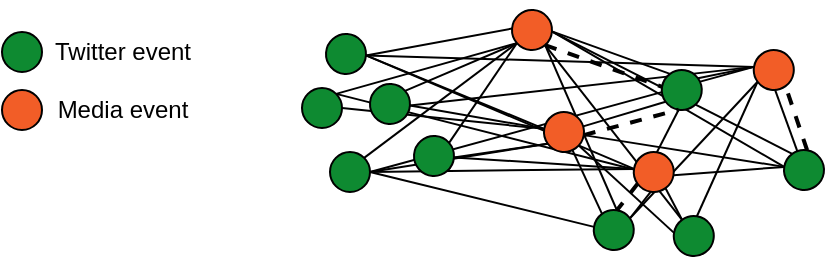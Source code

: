 <mxfile version="13.2.4" type="device"><diagram id="62S0e5glwULPYUZKFEZX" name="Page-1"><mxGraphModel dx="1422" dy="757" grid="1" gridSize="10" guides="1" tooltips="1" connect="1" arrows="1" fold="1" page="1" pageScale="1" pageWidth="827" pageHeight="1169" math="0" shadow="0"><root><mxCell id="0"/><mxCell id="1" parent="0"/><mxCell id="DbdQKrvygFjP-wFM51Z9-101" value="" style="endArrow=none;html=1;exitX=0;exitY=1;exitDx=0;exitDy=0;" parent="1" source="DbdQKrvygFjP-wFM51Z9-99" target="DbdQKrvygFjP-wFM51Z9-100" edge="1"><mxGeometry width="50" height="50" relative="1" as="geometry"><mxPoint x="410" y="-51" as="sourcePoint"/><mxPoint x="460" y="-101" as="targetPoint"/></mxGeometry></mxCell><mxCell id="ZQVDgVEhfobbInIeOuaX-5" style="edgeStyle=none;rounded=0;orthogonalLoop=1;jettySize=auto;html=1;exitX=1;exitY=0.5;exitDx=0;exitDy=0;entryX=0.5;entryY=1;entryDx=0;entryDy=0;endArrow=none;endFill=0;" edge="1" parent="1" source="DbdQKrvygFjP-wFM51Z9-7" target="DbdQKrvygFjP-wFM51Z9-106"><mxGeometry relative="1" as="geometry"/></mxCell><mxCell id="ZQVDgVEhfobbInIeOuaX-7" style="edgeStyle=none;rounded=0;orthogonalLoop=1;jettySize=auto;html=1;exitX=1;exitY=0.5;exitDx=0;exitDy=0;entryX=1;entryY=1;entryDx=0;entryDy=0;endArrow=none;endFill=0;" edge="1" parent="1" source="DbdQKrvygFjP-wFM51Z9-7" target="DbdQKrvygFjP-wFM51Z9-104"><mxGeometry relative="1" as="geometry"/></mxCell><mxCell id="ZQVDgVEhfobbInIeOuaX-9" style="edgeStyle=none;rounded=0;orthogonalLoop=1;jettySize=auto;html=1;exitX=1;exitY=0.5;exitDx=0;exitDy=0;entryX=0.5;entryY=1;entryDx=0;entryDy=0;endArrow=none;endFill=0;" edge="1" parent="1" source="DbdQKrvygFjP-wFM51Z9-7" target="DbdQKrvygFjP-wFM51Z9-105"><mxGeometry relative="1" as="geometry"/></mxCell><mxCell id="ZQVDgVEhfobbInIeOuaX-10" style="edgeStyle=none;rounded=0;orthogonalLoop=1;jettySize=auto;html=1;exitX=1;exitY=0.5;exitDx=0;exitDy=0;entryX=0.5;entryY=1;entryDx=0;entryDy=0;endArrow=none;endFill=0;" edge="1" parent="1" source="DbdQKrvygFjP-wFM51Z9-7" target="DbdQKrvygFjP-wFM51Z9-99"><mxGeometry relative="1" as="geometry"/></mxCell><mxCell id="DbdQKrvygFjP-wFM51Z9-7" value="" style="ellipse;whiteSpace=wrap;html=1;aspect=fixed;fillColor=#0E8A31;" parent="1" vertex="1"><mxGeometry x="323" y="100" width="20" height="20" as="geometry"/></mxCell><mxCell id="ZQVDgVEhfobbInIeOuaX-2" style="rounded=0;orthogonalLoop=1;jettySize=auto;html=1;exitX=1;exitY=0;exitDx=0;exitDy=0;entryX=0;entryY=1;entryDx=0;entryDy=0;endArrow=none;endFill=0;" edge="1" parent="1" source="DbdQKrvygFjP-wFM51Z9-11" target="DbdQKrvygFjP-wFM51Z9-103"><mxGeometry relative="1" as="geometry"/></mxCell><mxCell id="DbdQKrvygFjP-wFM51Z9-25" value="" style="endArrow=none;html=1;exitX=1;exitY=0;exitDx=0;exitDy=0;entryX=0;entryY=1;entryDx=0;entryDy=0;" parent="1" source="DbdQKrvygFjP-wFM51Z9-1" target="DbdQKrvygFjP-wFM51Z9-11" edge="1"><mxGeometry width="50" height="50" relative="1" as="geometry"><mxPoint x="500" y="59" as="sourcePoint"/><mxPoint x="550" y="9" as="targetPoint"/></mxGeometry></mxCell><mxCell id="DbdQKrvygFjP-wFM51Z9-27" value="" style="endArrow=none;html=1;exitX=0.5;exitY=0;exitDx=0;exitDy=0;entryX=0.5;entryY=1;entryDx=0;entryDy=0;" parent="1" source="DbdQKrvygFjP-wFM51Z9-2" target="DbdQKrvygFjP-wFM51Z9-11" edge="1"><mxGeometry width="50" height="50" relative="1" as="geometry"><mxPoint x="500" y="59" as="sourcePoint"/><mxPoint x="550" y="9" as="targetPoint"/></mxGeometry></mxCell><mxCell id="DbdQKrvygFjP-wFM51Z9-28" value="" style="endArrow=none;html=1;exitX=1;exitY=0;exitDx=0;exitDy=0;entryX=0.5;entryY=1;entryDx=0;entryDy=0;" parent="1" source="DbdQKrvygFjP-wFM51Z9-8" target="DbdQKrvygFjP-wFM51Z9-11" edge="1"><mxGeometry width="50" height="50" relative="1" as="geometry"><mxPoint x="500" y="59" as="sourcePoint"/><mxPoint x="550" y="9" as="targetPoint"/></mxGeometry></mxCell><mxCell id="DbdQKrvygFjP-wFM51Z9-29" value="" style="endArrow=none;html=1;exitX=1;exitY=0;exitDx=0;exitDy=0;entryX=0.5;entryY=1;entryDx=0;entryDy=0;" parent="1" source="DbdQKrvygFjP-wFM51Z9-7" target="DbdQKrvygFjP-wFM51Z9-11" edge="1"><mxGeometry width="50" height="50" relative="1" as="geometry"><mxPoint x="500" y="59" as="sourcePoint"/><mxPoint x="550" y="9" as="targetPoint"/></mxGeometry></mxCell><mxCell id="DbdQKrvygFjP-wFM51Z9-30" value="" style="endArrow=none;html=1;exitX=0.5;exitY=0;exitDx=0;exitDy=0;entryX=0.5;entryY=1;entryDx=0;entryDy=0;" parent="1" source="DbdQKrvygFjP-wFM51Z9-3" target="DbdQKrvygFjP-wFM51Z9-11" edge="1"><mxGeometry width="50" height="50" relative="1" as="geometry"><mxPoint x="500" y="59" as="sourcePoint"/><mxPoint x="550" y="9" as="targetPoint"/></mxGeometry></mxCell><mxCell id="DbdQKrvygFjP-wFM51Z9-99" value="" style="ellipse;whiteSpace=wrap;html=1;aspect=fixed;rotation=99;fillColor=#F25D27;" parent="1" vertex="1"><mxGeometry x="534.892" y="49.002" width="20" height="20" as="geometry"/></mxCell><mxCell id="ZQVDgVEhfobbInIeOuaX-13" style="edgeStyle=none;rounded=0;orthogonalLoop=1;jettySize=auto;html=1;exitX=0.5;exitY=1;exitDx=0;exitDy=0;entryX=0.5;entryY=0;entryDx=0;entryDy=0;endArrow=none;endFill=0;" edge="1" parent="1" source="DbdQKrvygFjP-wFM51Z9-100" target="DbdQKrvygFjP-wFM51Z9-105"><mxGeometry relative="1" as="geometry"/></mxCell><mxCell id="ZQVDgVEhfobbInIeOuaX-14" style="edgeStyle=none;rounded=0;orthogonalLoop=1;jettySize=auto;html=1;exitX=0.5;exitY=1;exitDx=0;exitDy=0;endArrow=none;endFill=0;" edge="1" parent="1" source="DbdQKrvygFjP-wFM51Z9-100" target="DbdQKrvygFjP-wFM51Z9-104"><mxGeometry relative="1" as="geometry"/></mxCell><mxCell id="ZQVDgVEhfobbInIeOuaX-15" style="edgeStyle=none;rounded=0;orthogonalLoop=1;jettySize=auto;html=1;exitX=0;exitY=1;exitDx=0;exitDy=0;entryX=0;entryY=0.5;entryDx=0;entryDy=0;endArrow=none;endFill=0;" edge="1" parent="1" source="DbdQKrvygFjP-wFM51Z9-100" target="DbdQKrvygFjP-wFM51Z9-11"><mxGeometry relative="1" as="geometry"/></mxCell><mxCell id="ZQVDgVEhfobbInIeOuaX-23" style="edgeStyle=none;rounded=0;orthogonalLoop=1;jettySize=auto;html=1;exitX=0.5;exitY=1;exitDx=0;exitDy=0;entryX=1;entryY=0;entryDx=0;entryDy=0;endArrow=none;endFill=0;" edge="1" parent="1" source="DbdQKrvygFjP-wFM51Z9-100" target="DbdQKrvygFjP-wFM51Z9-11"><mxGeometry relative="1" as="geometry"/></mxCell><mxCell id="DbdQKrvygFjP-wFM51Z9-100" value="" style="ellipse;whiteSpace=wrap;html=1;aspect=fixed;rotation=99;fillColor=#0E8A31;" parent="1" vertex="1"><mxGeometry x="550.002" y="99.002" width="20" height="20" as="geometry"/></mxCell><mxCell id="DbdQKrvygFjP-wFM51Z9-102" value="" style="endArrow=none;html=1;exitX=1;exitY=1;exitDx=0;exitDy=0;" parent="1" source="DbdQKrvygFjP-wFM51Z9-103" target="DbdQKrvygFjP-wFM51Z9-104" edge="1"><mxGeometry width="50" height="50" relative="1" as="geometry"><mxPoint x="364" y="-41" as="sourcePoint"/><mxPoint x="414" y="-91" as="targetPoint"/></mxGeometry></mxCell><mxCell id="ZQVDgVEhfobbInIeOuaX-6" style="edgeStyle=none;rounded=0;orthogonalLoop=1;jettySize=auto;html=1;exitX=0;exitY=0;exitDx=0;exitDy=0;entryX=0.5;entryY=1;entryDx=0;entryDy=0;endArrow=none;endFill=0;" edge="1" parent="1" source="DbdQKrvygFjP-wFM51Z9-103" target="DbdQKrvygFjP-wFM51Z9-99"><mxGeometry relative="1" as="geometry"/></mxCell><mxCell id="ZQVDgVEhfobbInIeOuaX-3" style="edgeStyle=none;rounded=0;orthogonalLoop=1;jettySize=auto;html=1;exitX=0;exitY=0.5;exitDx=0;exitDy=0;entryX=1;entryY=0.5;entryDx=0;entryDy=0;endArrow=none;endFill=0;" edge="1" parent="1" source="DbdQKrvygFjP-wFM51Z9-105" target="DbdQKrvygFjP-wFM51Z9-103"><mxGeometry relative="1" as="geometry"/></mxCell><mxCell id="ZQVDgVEhfobbInIeOuaX-16" style="edgeStyle=none;rounded=0;orthogonalLoop=1;jettySize=auto;html=1;exitX=0;exitY=1;exitDx=0;exitDy=0;endArrow=none;endFill=0;" edge="1" parent="1" source="DbdQKrvygFjP-wFM51Z9-106" target="DbdQKrvygFjP-wFM51Z9-104"><mxGeometry relative="1" as="geometry"/></mxCell><mxCell id="ZQVDgVEhfobbInIeOuaX-18" style="edgeStyle=none;rounded=0;orthogonalLoop=1;jettySize=auto;html=1;exitX=0;exitY=0;exitDx=0;exitDy=0;entryX=1;entryY=1;entryDx=0;entryDy=0;endArrow=none;endFill=0;" edge="1" parent="1" source="DbdQKrvygFjP-wFM51Z9-106" target="DbdQKrvygFjP-wFM51Z9-99"><mxGeometry relative="1" as="geometry"/></mxCell><mxCell id="ZQVDgVEhfobbInIeOuaX-30" style="edgeStyle=none;rounded=0;orthogonalLoop=1;jettySize=auto;html=1;exitX=0;exitY=0.5;exitDx=0;exitDy=0;entryX=1;entryY=0.5;entryDx=0;entryDy=0;endArrow=none;endFill=0;" edge="1" parent="1" source="DbdQKrvygFjP-wFM51Z9-106" target="DbdQKrvygFjP-wFM51Z9-11"><mxGeometry relative="1" as="geometry"/></mxCell><mxCell id="DbdQKrvygFjP-wFM51Z9-106" value="" style="ellipse;whiteSpace=wrap;html=1;aspect=fixed;rotation=99;fillColor=#0E8A31;" parent="1" vertex="1"><mxGeometry x="454.892" y="129.002" width="20" height="20" as="geometry"/></mxCell><mxCell id="ZQVDgVEhfobbInIeOuaX-19" style="edgeStyle=none;rounded=0;orthogonalLoop=1;jettySize=auto;html=1;exitX=0;exitY=1;exitDx=0;exitDy=0;entryX=1;entryY=0.5;entryDx=0;entryDy=0;endArrow=none;endFill=0;" edge="1" parent="1" source="DbdQKrvygFjP-wFM51Z9-107" target="DbdQKrvygFjP-wFM51Z9-11"><mxGeometry relative="1" as="geometry"/></mxCell><mxCell id="ZQVDgVEhfobbInIeOuaX-24" style="edgeStyle=none;rounded=0;orthogonalLoop=1;jettySize=auto;html=1;exitX=0;exitY=0.5;exitDx=0;exitDy=0;entryX=1;entryY=1;entryDx=0;entryDy=0;endArrow=none;endFill=0;" edge="1" parent="1" source="DbdQKrvygFjP-wFM51Z9-107" target="DbdQKrvygFjP-wFM51Z9-99"><mxGeometry relative="1" as="geometry"/></mxCell><mxCell id="ZQVDgVEhfobbInIeOuaX-31" style="edgeStyle=none;rounded=0;orthogonalLoop=1;jettySize=auto;html=1;exitX=0.5;exitY=1;exitDx=0;exitDy=0;endArrow=none;endFill=0;" edge="1" parent="1" source="DbdQKrvygFjP-wFM51Z9-107" target="DbdQKrvygFjP-wFM51Z9-104"><mxGeometry relative="1" as="geometry"/></mxCell><mxCell id="DbdQKrvygFjP-wFM51Z9-107" value="" style="ellipse;whiteSpace=wrap;html=1;aspect=fixed;rotation=99;fillColor=#0E8A31;" parent="1" vertex="1"><mxGeometry x="494.892" y="132.002" width="20" height="20" as="geometry"/></mxCell><mxCell id="DbdQKrvygFjP-wFM51Z9-108" value="" style="endArrow=none;html=1;exitX=0;exitY=0;exitDx=0;exitDy=0;entryX=1;entryY=0.5;entryDx=0;entryDy=0;" parent="1" source="DbdQKrvygFjP-wFM51Z9-106" target="DbdQKrvygFjP-wFM51Z9-105" edge="1"><mxGeometry width="50" height="50" relative="1" as="geometry"><mxPoint x="460" y="-51" as="sourcePoint"/><mxPoint x="510" y="-101" as="targetPoint"/></mxGeometry></mxCell><mxCell id="DbdQKrvygFjP-wFM51Z9-109" value="" style="endArrow=none;html=1;exitX=0;exitY=1;exitDx=0;exitDy=0;entryX=1;entryY=0;entryDx=0;entryDy=0;" parent="1" source="DbdQKrvygFjP-wFM51Z9-107" target="DbdQKrvygFjP-wFM51Z9-105" edge="1"><mxGeometry width="50" height="50" relative="1" as="geometry"><mxPoint x="482.982" y="143.124" as="sourcePoint"/><mxPoint x="483" y="119" as="targetPoint"/></mxGeometry></mxCell><mxCell id="ZQVDgVEhfobbInIeOuaX-21" style="edgeStyle=none;rounded=0;orthogonalLoop=1;jettySize=auto;html=1;exitX=1;exitY=0.5;exitDx=0;exitDy=0;entryX=0.5;entryY=1;entryDx=0;entryDy=0;endArrow=none;endFill=0;" edge="1" parent="1" source="DbdQKrvygFjP-wFM51Z9-8" target="DbdQKrvygFjP-wFM51Z9-104"><mxGeometry relative="1" as="geometry"/></mxCell><mxCell id="ZQVDgVEhfobbInIeOuaX-28" style="edgeStyle=none;rounded=0;orthogonalLoop=1;jettySize=auto;html=1;exitX=1;exitY=0;exitDx=0;exitDy=0;endArrow=none;endFill=0;" edge="1" parent="1" source="DbdQKrvygFjP-wFM51Z9-8"><mxGeometry relative="1" as="geometry"><mxPoint x="480" y="110" as="targetPoint"/></mxGeometry></mxCell><mxCell id="DbdQKrvygFjP-wFM51Z9-8" value="" style="ellipse;whiteSpace=wrap;html=1;aspect=fixed;fillColor=#0E8A31;" parent="1" vertex="1"><mxGeometry x="309" y="68" width="20" height="20" as="geometry"/></mxCell><mxCell id="ZQVDgVEhfobbInIeOuaX-25" style="edgeStyle=none;rounded=0;orthogonalLoop=1;jettySize=auto;html=1;exitX=1;exitY=0;exitDx=0;exitDy=0;entryX=0.5;entryY=1;entryDx=0;entryDy=0;endArrow=none;endFill=0;" edge="1" parent="1" source="DbdQKrvygFjP-wFM51Z9-1" target="DbdQKrvygFjP-wFM51Z9-104"><mxGeometry relative="1" as="geometry"/></mxCell><mxCell id="ZQVDgVEhfobbInIeOuaX-26" style="edgeStyle=none;rounded=0;orthogonalLoop=1;jettySize=auto;html=1;exitX=1;exitY=0;exitDx=0;exitDy=0;entryX=0.5;entryY=1;entryDx=0;entryDy=0;endArrow=none;endFill=0;" edge="1" parent="1" source="DbdQKrvygFjP-wFM51Z9-1" target="DbdQKrvygFjP-wFM51Z9-105"><mxGeometry relative="1" as="geometry"/></mxCell><mxCell id="ZQVDgVEhfobbInIeOuaX-27" style="edgeStyle=none;rounded=0;orthogonalLoop=1;jettySize=auto;html=1;exitX=1;exitY=0;exitDx=0;exitDy=0;entryX=0.5;entryY=1;entryDx=0;entryDy=0;endArrow=none;endFill=0;" edge="1" parent="1" source="DbdQKrvygFjP-wFM51Z9-1" target="DbdQKrvygFjP-wFM51Z9-99"><mxGeometry relative="1" as="geometry"/></mxCell><mxCell id="DbdQKrvygFjP-wFM51Z9-1" value="" style="ellipse;whiteSpace=wrap;html=1;aspect=fixed;rotation=49;fillColor=#0E8A31;" parent="1" vertex="1"><mxGeometry x="321" y="41" width="20" height="20" as="geometry"/></mxCell><mxCell id="ZQVDgVEhfobbInIeOuaX-12" style="edgeStyle=none;rounded=0;orthogonalLoop=1;jettySize=auto;html=1;exitX=1;exitY=0;exitDx=0;exitDy=0;entryX=0.5;entryY=1;entryDx=0;entryDy=0;endArrow=none;endFill=0;" edge="1" parent="1" source="DbdQKrvygFjP-wFM51Z9-2" target="DbdQKrvygFjP-wFM51Z9-99"><mxGeometry relative="1" as="geometry"/></mxCell><mxCell id="ZQVDgVEhfobbInIeOuaX-20" style="edgeStyle=none;rounded=0;orthogonalLoop=1;jettySize=auto;html=1;exitX=1;exitY=0;exitDx=0;exitDy=0;entryX=0.5;entryY=1;entryDx=0;entryDy=0;endArrow=none;endFill=0;" edge="1" parent="1" source="DbdQKrvygFjP-wFM51Z9-2" target="DbdQKrvygFjP-wFM51Z9-104"><mxGeometry relative="1" as="geometry"/></mxCell><mxCell id="DbdQKrvygFjP-wFM51Z9-2" value="" style="ellipse;whiteSpace=wrap;html=1;aspect=fixed;rotation=49;fillColor=#0E8A31;" parent="1" vertex="1"><mxGeometry x="343" y="66" width="20" height="20" as="geometry"/></mxCell><mxCell id="ZQVDgVEhfobbInIeOuaX-4" style="edgeStyle=none;rounded=0;orthogonalLoop=1;jettySize=auto;html=1;exitX=1;exitY=0;exitDx=0;exitDy=0;entryX=1;entryY=1;entryDx=0;entryDy=0;endArrow=none;endFill=0;" edge="1" parent="1" source="DbdQKrvygFjP-wFM51Z9-3" target="DbdQKrvygFjP-wFM51Z9-104"><mxGeometry relative="1" as="geometry"/></mxCell><mxCell id="ZQVDgVEhfobbInIeOuaX-11" style="edgeStyle=none;rounded=0;orthogonalLoop=1;jettySize=auto;html=1;exitX=1;exitY=0;exitDx=0;exitDy=0;entryX=0.5;entryY=1;entryDx=0;entryDy=0;endArrow=none;endFill=0;" edge="1" parent="1" source="DbdQKrvygFjP-wFM51Z9-3" target="DbdQKrvygFjP-wFM51Z9-105"><mxGeometry relative="1" as="geometry"/></mxCell><mxCell id="DbdQKrvygFjP-wFM51Z9-3" value="" style="ellipse;whiteSpace=wrap;html=1;aspect=fixed;rotation=49;fillColor=#0E8A31;" parent="1" vertex="1"><mxGeometry x="365" y="92" width="20" height="20" as="geometry"/></mxCell><mxCell id="k1d6K003mckWhqrj1RjP-1" value="Twitter event" style="text;html=1;align=center;verticalAlign=middle;resizable=0;points=[];autosize=1;" parent="1" vertex="1"><mxGeometry x="189" y="40" width="60" height="20" as="geometry"/></mxCell><mxCell id="k1d6K003mckWhqrj1RjP-3" value="" style="endArrow=none;html=1;" parent="1" edge="1"><mxGeometry width="50" height="50" relative="1" as="geometry"><mxPoint x="179.002" y="50.002" as="sourcePoint"/><mxPoint x="178.44" y="49.5" as="targetPoint"/></mxGeometry></mxCell><mxCell id="k1d6K003mckWhqrj1RjP-6" value="" style="ellipse;whiteSpace=wrap;html=1;aspect=fixed;rotation=90;fillColor=#0E8A31;" parent="1" vertex="1"><mxGeometry x="159" y="40.002" width="20" height="20" as="geometry"/></mxCell><mxCell id="k1d6K003mckWhqrj1RjP-8" value="" style="ellipse;whiteSpace=wrap;html=1;aspect=fixed;rotation=90;fillColor=#F25D27;" parent="1" vertex="1"><mxGeometry x="159" y="69.002" width="20" height="20" as="geometry"/></mxCell><mxCell id="k1d6K003mckWhqrj1RjP-9" value="Media event" style="text;html=1;align=center;verticalAlign=middle;resizable=0;points=[];autosize=1;" parent="1" vertex="1"><mxGeometry x="179" y="69" width="80" height="20" as="geometry"/></mxCell><mxCell id="DbdQKrvygFjP-wFM51Z9-103" value="" style="ellipse;whiteSpace=wrap;html=1;aspect=fixed;rotation=99;fillColor=#0E8A31;" parent="1" vertex="1"><mxGeometry x="488.892" y="59.002" width="20" height="20" as="geometry"/></mxCell><mxCell id="DbdQKrvygFjP-wFM51Z9-11" value="" style="ellipse;whiteSpace=wrap;html=1;aspect=fixed;rotation=49;fillColor=#F25D27;" parent="1" vertex="1"><mxGeometry x="414" y="29" width="20" height="20" as="geometry"/></mxCell><mxCell id="DbdQKrvygFjP-wFM51Z9-105" value="" style="ellipse;whiteSpace=wrap;html=1;aspect=fixed;rotation=99;fillColor=#F25D27;" parent="1" vertex="1"><mxGeometry x="474.892" y="100.002" width="20" height="20" as="geometry"/></mxCell><mxCell id="DbdQKrvygFjP-wFM51Z9-104" value="" style="ellipse;whiteSpace=wrap;html=1;aspect=fixed;rotation=99;fillColor=#F25D27;" parent="1" vertex="1"><mxGeometry x="430.002" y="80.002" width="20" height="20" as="geometry"/></mxCell><mxCell id="ZQVDgVEhfobbInIeOuaX-32" value="" style="endArrow=none;dashed=1;html=1;entryX=0;entryY=0.5;entryDx=0;entryDy=0;exitX=1;exitY=1;exitDx=0;exitDy=0;strokeWidth=2;" edge="1" parent="1" source="DbdQKrvygFjP-wFM51Z9-105" target="DbdQKrvygFjP-wFM51Z9-106"><mxGeometry width="50" height="50" relative="1" as="geometry"><mxPoint x="550" y="350" as="sourcePoint"/><mxPoint x="600" y="300" as="targetPoint"/></mxGeometry></mxCell><mxCell id="ZQVDgVEhfobbInIeOuaX-33" value="" style="endArrow=none;dashed=1;html=1;exitX=0.5;exitY=0;exitDx=0;exitDy=0;entryX=1;entryY=0.5;entryDx=0;entryDy=0;strokeWidth=2;" edge="1" parent="1" source="DbdQKrvygFjP-wFM51Z9-104" target="DbdQKrvygFjP-wFM51Z9-103"><mxGeometry width="50" height="50" relative="1" as="geometry"><mxPoint x="550" y="350" as="sourcePoint"/><mxPoint x="600" y="300" as="targetPoint"/></mxGeometry></mxCell><mxCell id="ZQVDgVEhfobbInIeOuaX-34" value="" style="endArrow=none;dashed=1;html=1;strokeWidth=2;entryX=1;entryY=0;entryDx=0;entryDy=0;exitX=0;exitY=0.5;exitDx=0;exitDy=0;" edge="1" parent="1" source="DbdQKrvygFjP-wFM51Z9-100" target="DbdQKrvygFjP-wFM51Z9-99"><mxGeometry width="50" height="50" relative="1" as="geometry"><mxPoint x="550" y="350" as="sourcePoint"/><mxPoint x="600" y="300" as="targetPoint"/></mxGeometry></mxCell><mxCell id="ZQVDgVEhfobbInIeOuaX-35" value="" style="endArrow=none;dashed=1;html=1;strokeWidth=2;exitX=1;exitY=0.5;exitDx=0;exitDy=0;entryX=0.5;entryY=1;entryDx=0;entryDy=0;" edge="1" parent="1" source="DbdQKrvygFjP-wFM51Z9-11" target="DbdQKrvygFjP-wFM51Z9-103"><mxGeometry width="50" height="50" relative="1" as="geometry"><mxPoint x="550" y="350" as="sourcePoint"/><mxPoint x="600" y="300" as="targetPoint"/></mxGeometry></mxCell></root></mxGraphModel></diagram></mxfile>